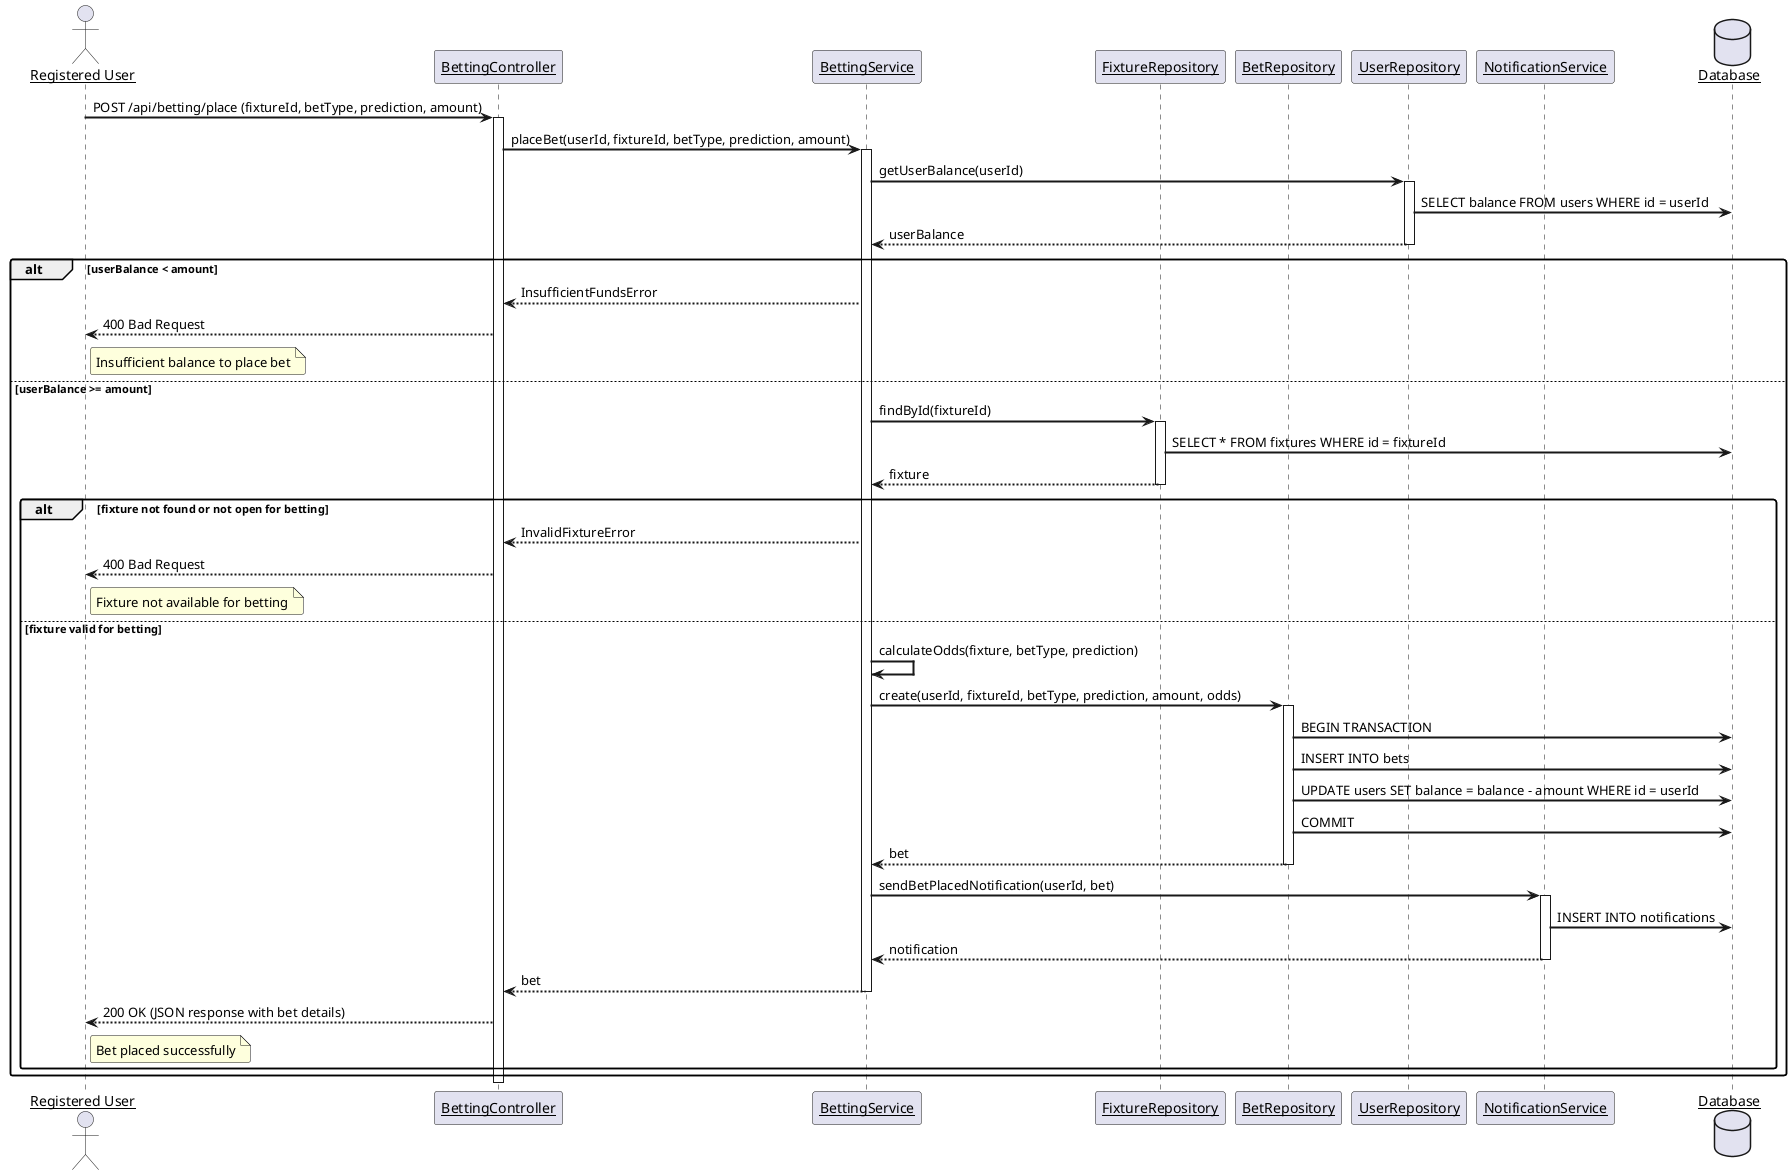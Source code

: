 @startuml sequence_betting
skinparam shadowing false
skinparam sequenceArrowThickness 2
skinparam roundcorner 5
skinparam sequenceParticipant underline

actor "Registered User" as User
participant "BettingController" as Controller
participant "BettingService" as Service
participant "FixtureRepository" as FixtureRepo
participant "BetRepository" as BetRepo
participant "UserRepository" as UserRepo
participant "NotificationService" as NotifService
database "Database" as DB

User -> Controller: POST /api/betting/place (fixtureId, betType, prediction, amount)
activate Controller

Controller -> Service: placeBet(userId, fixtureId, betType, prediction, amount)
activate Service

Service -> UserRepo: getUserBalance(userId)
activate UserRepo
UserRepo -> DB: SELECT balance FROM users WHERE id = userId
UserRepo --> Service: userBalance
deactivate UserRepo

alt userBalance < amount
    Service --> Controller: InsufficientFundsError
    Controller --> User: 400 Bad Request
    note right of User: Insufficient balance to place bet
else userBalance >= amount
    Service -> FixtureRepo: findById(fixtureId)
    activate FixtureRepo
    FixtureRepo -> DB: SELECT * FROM fixtures WHERE id = fixtureId
    FixtureRepo --> Service: fixture
    deactivate FixtureRepo

    alt fixture not found or not open for betting
        Service --> Controller: InvalidFixtureError
        Controller --> User: 400 Bad Request
        note right of User: Fixture not available for betting
    else fixture valid for betting
        Service -> Service: calculateOdds(fixture, betType, prediction)

        Service -> BetRepo: create(userId, fixtureId, betType, prediction, amount, odds)
        activate BetRepo
        BetRepo -> DB: BEGIN TRANSACTION
        BetRepo -> DB: INSERT INTO bets
        BetRepo -> DB: UPDATE users SET balance = balance - amount WHERE id = userId
        BetRepo -> DB: COMMIT
        BetRepo --> Service: bet
        deactivate BetRepo

        Service -> NotifService: sendBetPlacedNotification(userId, bet)
        activate NotifService
        NotifService -> DB: INSERT INTO notifications
        NotifService --> Service: notification
        deactivate NotifService

        Service --> Controller: bet
        deactivate Service

        Controller --> User: 200 OK (JSON response with bet details)
        note right of User: Bet placed successfully
    end
end

deactivate Controller

@enduml
